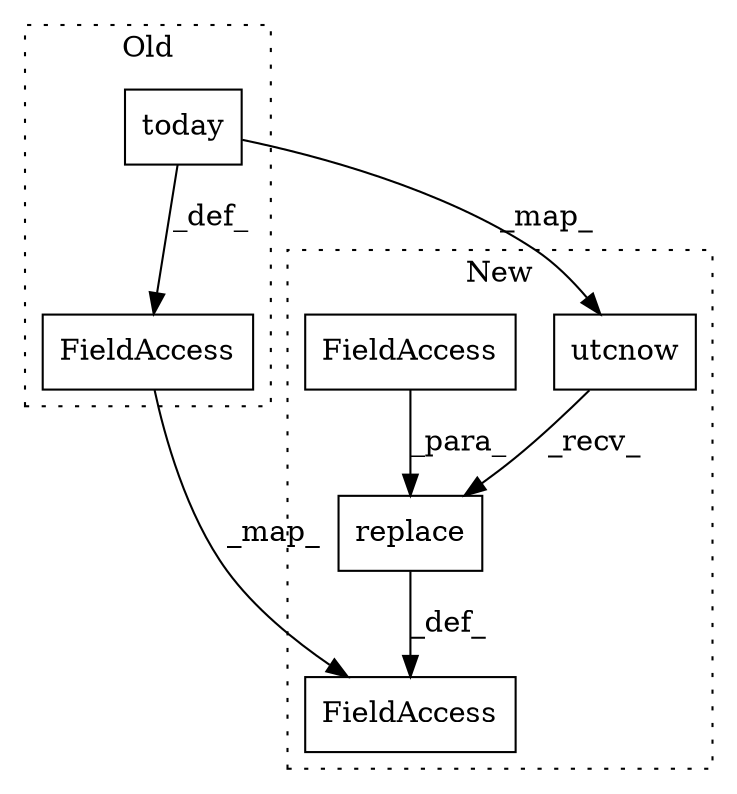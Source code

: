 digraph G {
subgraph cluster0 {
1 [label="today" a="32" s="10758" l="7" shape="box"];
5 [label="FieldAccess" a="22" s="10728" l="11" shape="box"];
label = "Old";
style="dotted";
}
subgraph cluster1 {
2 [label="utcnow" a="32" s="10806" l="8" shape="box"];
3 [label="replace" a="32" s="10815,10826" l="8,1" shape="box"];
4 [label="FieldAccess" a="22" s="10823" l="3" shape="box"];
6 [label="FieldAccess" a="22" s="10776" l="11" shape="box"];
label = "New";
style="dotted";
}
1 -> 2 [label="_map_"];
1 -> 5 [label="_def_"];
2 -> 3 [label="_recv_"];
3 -> 6 [label="_def_"];
4 -> 3 [label="_para_"];
5 -> 6 [label="_map_"];
}